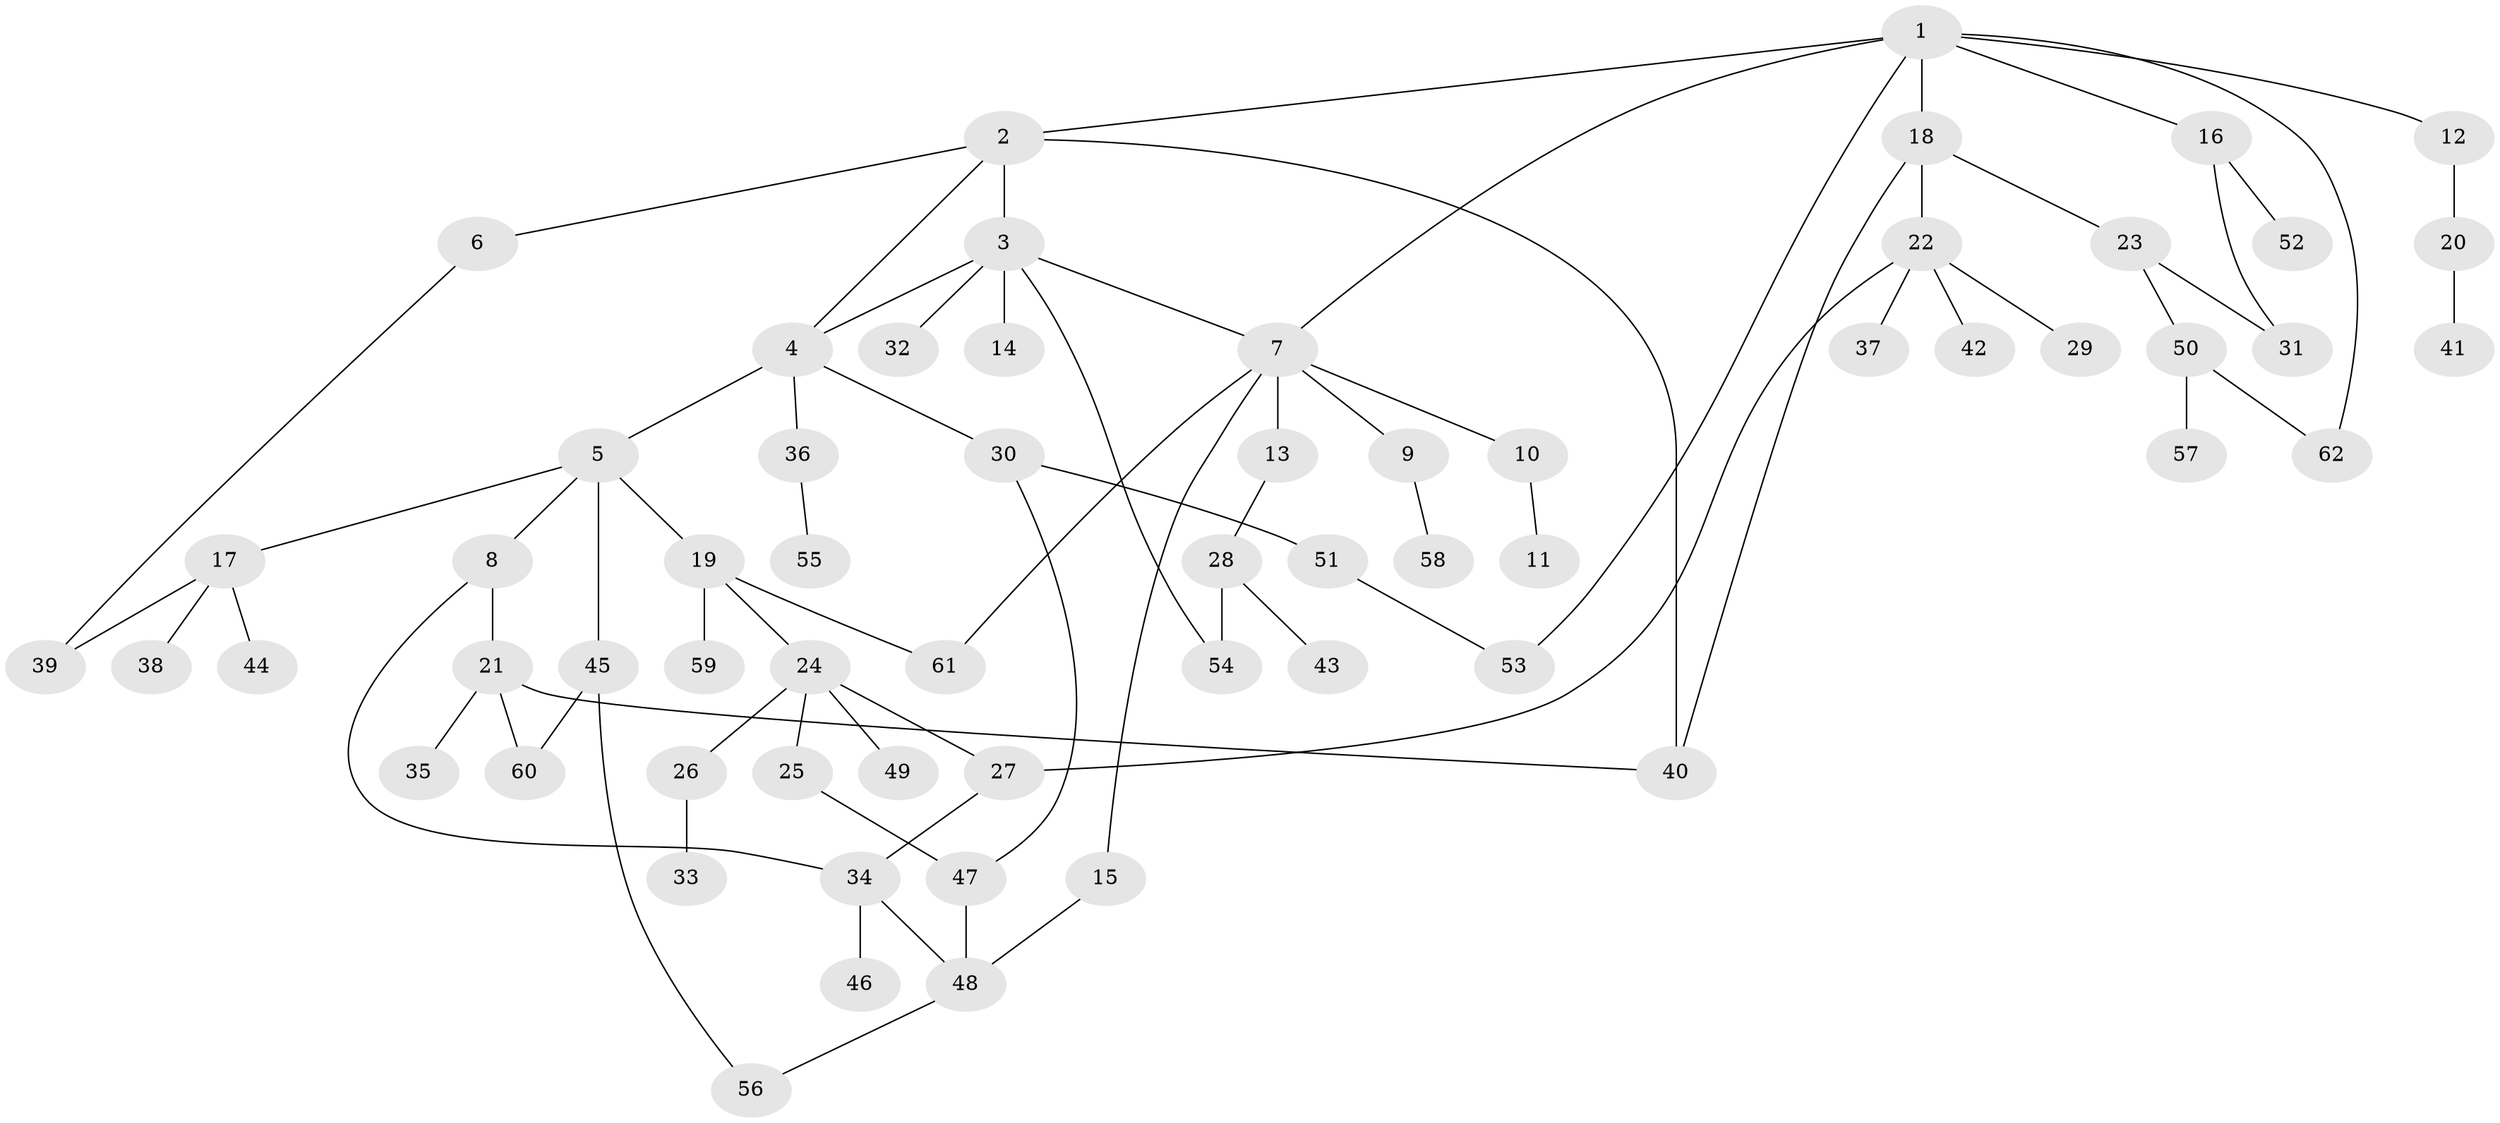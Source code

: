 // coarse degree distribution, {7: 0.03225806451612903, 5: 0.16129032258064516, 9: 0.03225806451612903, 6: 0.06451612903225806, 2: 0.16129032258064516, 3: 0.0967741935483871, 1: 0.3870967741935484, 4: 0.06451612903225806}
// Generated by graph-tools (version 1.1) at 2025/16/03/04/25 18:16:52]
// undirected, 62 vertices, 78 edges
graph export_dot {
graph [start="1"]
  node [color=gray90,style=filled];
  1;
  2;
  3;
  4;
  5;
  6;
  7;
  8;
  9;
  10;
  11;
  12;
  13;
  14;
  15;
  16;
  17;
  18;
  19;
  20;
  21;
  22;
  23;
  24;
  25;
  26;
  27;
  28;
  29;
  30;
  31;
  32;
  33;
  34;
  35;
  36;
  37;
  38;
  39;
  40;
  41;
  42;
  43;
  44;
  45;
  46;
  47;
  48;
  49;
  50;
  51;
  52;
  53;
  54;
  55;
  56;
  57;
  58;
  59;
  60;
  61;
  62;
  1 -- 2;
  1 -- 7;
  1 -- 12;
  1 -- 16;
  1 -- 18;
  1 -- 53;
  1 -- 62;
  2 -- 3;
  2 -- 4;
  2 -- 6;
  2 -- 40;
  3 -- 14;
  3 -- 32;
  3 -- 7;
  3 -- 54;
  3 -- 4;
  4 -- 5;
  4 -- 30;
  4 -- 36;
  5 -- 8;
  5 -- 17;
  5 -- 19;
  5 -- 45;
  6 -- 39;
  7 -- 9;
  7 -- 10;
  7 -- 13;
  7 -- 15;
  7 -- 61;
  8 -- 21;
  8 -- 34;
  9 -- 58;
  10 -- 11;
  12 -- 20;
  13 -- 28;
  15 -- 48;
  16 -- 52;
  16 -- 31;
  17 -- 38;
  17 -- 44;
  17 -- 39;
  18 -- 22;
  18 -- 23;
  18 -- 40;
  19 -- 24;
  19 -- 59;
  19 -- 61;
  20 -- 41;
  21 -- 35;
  21 -- 60;
  21 -- 40;
  22 -- 29;
  22 -- 37;
  22 -- 42;
  22 -- 27;
  23 -- 31;
  23 -- 50;
  24 -- 25;
  24 -- 26;
  24 -- 27;
  24 -- 49;
  25 -- 47;
  26 -- 33;
  27 -- 34;
  28 -- 43;
  28 -- 54;
  30 -- 51;
  30 -- 47;
  34 -- 46;
  34 -- 48;
  36 -- 55;
  45 -- 60;
  45 -- 56;
  47 -- 48;
  48 -- 56;
  50 -- 57;
  50 -- 62;
  51 -- 53;
}
